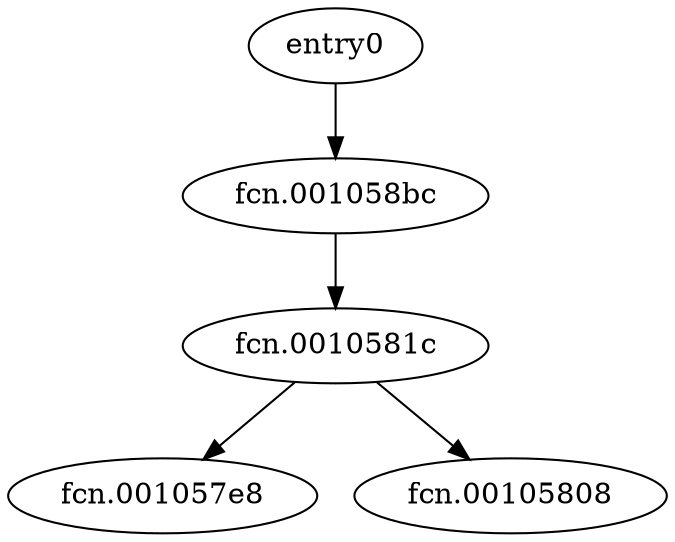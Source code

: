 digraph code {
  "0x00104cb0" [label="entry0"];
  "0x00104cb0" -> "0x001058bc";
  "0x001058bc" [label="fcn.001058bc"];
  "0x001058bc" [label="fcn.001058bc"];
  "0x001058bc" -> "0x0010581c";
  "0x0010581c" [label="fcn.0010581c"];
  "0x0010581c" [label="fcn.0010581c"];
  "0x0010581c" -> "0x001057e8";
  "0x001057e8" [label="fcn.001057e8"];
  "0x0010581c" -> "0x00105808";
  "0x00105808" [label="fcn.00105808"];
}